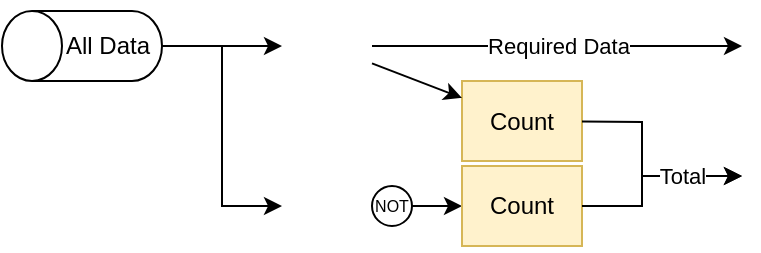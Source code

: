<mxfile version="15.5.8" type="device"><diagram id="yUeZxLBAgX1D_oVrXQqh" name="Page-1"><mxGraphModel dx="694" dy="341" grid="1" gridSize="10" guides="1" tooltips="1" connect="1" arrows="1" fold="1" page="1" pageScale="1" pageWidth="1100" pageHeight="850" math="0" shadow="0"><root><mxCell id="0"/><mxCell id="1" parent="0"/><mxCell id="aT1Xnu_K1ydFXAu260AQ-5" value="All Data" style="shape=cylinder3;whiteSpace=wrap;html=1;boundedLbl=1;backgroundOutline=1;size=15;direction=north;" parent="1" vertex="1"><mxGeometry x="100" y="287.5" width="80" height="35" as="geometry"/></mxCell><mxCell id="aT1Xnu_K1ydFXAu260AQ-6" value="NOT" style="ellipse;whiteSpace=wrap;html=1;aspect=fixed;fontSize=8;" parent="1" vertex="1"><mxGeometry x="285" y="375" width="20" height="20" as="geometry"/></mxCell><mxCell id="aT1Xnu_K1ydFXAu260AQ-8" value="" style="endArrow=classic;html=1;rounded=0;" parent="1" source="aT1Xnu_K1ydFXAu260AQ-5" target="aT1Xnu_K1ydFXAu260AQ-17" edge="1"><mxGeometry width="50" height="50" relative="1" as="geometry"><mxPoint x="380" y="390" as="sourcePoint"/><mxPoint x="260" y="305" as="targetPoint"/></mxGeometry></mxCell><mxCell id="aT1Xnu_K1ydFXAu260AQ-9" value="" style="endArrow=classic;html=1;rounded=0;" parent="1" source="aT1Xnu_K1ydFXAu260AQ-5" target="aT1Xnu_K1ydFXAu260AQ-21" edge="1"><mxGeometry width="50" height="50" relative="1" as="geometry"><mxPoint x="150" y="315" as="sourcePoint"/><mxPoint x="290" y="315" as="targetPoint"/><Array as="points"><mxPoint x="210" y="305"/><mxPoint x="210" y="385"/></Array></mxGeometry></mxCell><mxCell id="aT1Xnu_K1ydFXAu260AQ-13" value="" style="endArrow=classic;html=1;rounded=0;" parent="1" source="aT1Xnu_K1ydFXAu260AQ-6" edge="1"><mxGeometry width="50" height="50" relative="1" as="geometry"><mxPoint x="310" y="400" as="sourcePoint"/><mxPoint x="330" y="385" as="targetPoint"/></mxGeometry></mxCell><mxCell id="aT1Xnu_K1ydFXAu260AQ-14" value="Count" style="rounded=0;whiteSpace=wrap;html=1;fillColor=#fff2cc;strokeColor=#d6b656;" parent="1" vertex="1"><mxGeometry x="330" y="365" width="60" height="40" as="geometry"/></mxCell><mxCell id="aT1Xnu_K1ydFXAu260AQ-15" value="Count" style="rounded=0;whiteSpace=wrap;html=1;fillColor=#fff2cc;strokeColor=#d6b656;" parent="1" vertex="1"><mxGeometry x="330" y="322.5" width="60" height="40" as="geometry"/></mxCell><mxCell id="aT1Xnu_K1ydFXAu260AQ-16" value="" style="endArrow=classic;html=1;rounded=0;" parent="1" source="aT1Xnu_K1ydFXAu260AQ-17" target="aT1Xnu_K1ydFXAu260AQ-15" edge="1"><mxGeometry width="50" height="50" relative="1" as="geometry"><mxPoint x="305.0" y="305" as="sourcePoint"/><mxPoint x="460" y="315" as="targetPoint"/></mxGeometry></mxCell><mxCell id="aT1Xnu_K1ydFXAu260AQ-17" value="" style="shape=image;html=1;verticalAlign=top;verticalLabelPosition=bottom;labelBackgroundColor=#ffffff;imageAspect=0;aspect=fixed;image=https://cdn0.iconfinder.com/data/icons/small-n-flat/24/678118-filter-128.png;direction=north;" parent="1" vertex="1"><mxGeometry x="240" y="282.5" width="45" height="45" as="geometry"/></mxCell><mxCell id="aT1Xnu_K1ydFXAu260AQ-21" value="" style="shape=image;html=1;verticalAlign=top;verticalLabelPosition=bottom;labelBackgroundColor=#ffffff;imageAspect=0;aspect=fixed;image=https://cdn0.iconfinder.com/data/icons/small-n-flat/24/678118-filter-128.png;direction=north;" parent="1" vertex="1"><mxGeometry x="240" y="362.5" width="45" height="45" as="geometry"/></mxCell><mxCell id="Avcs0eK_NAxoewEgvJUI-1" value="Required Data" style="endArrow=classic;html=1;rounded=0;" edge="1" parent="1" source="aT1Xnu_K1ydFXAu260AQ-17"><mxGeometry width="50" height="50" relative="1" as="geometry"><mxPoint x="295" y="323.372" as="sourcePoint"/><mxPoint x="470" y="305" as="targetPoint"/></mxGeometry></mxCell><mxCell id="Avcs0eK_NAxoewEgvJUI-3" value="" style="endArrow=classic;html=1;rounded=0;" edge="1" parent="1" source="aT1Xnu_K1ydFXAu260AQ-15"><mxGeometry width="50" height="50" relative="1" as="geometry"><mxPoint x="295" y="323.654" as="sourcePoint"/><mxPoint x="470" y="370" as="targetPoint"/><Array as="points"><mxPoint x="420" y="343"/><mxPoint x="420" y="370"/></Array></mxGeometry></mxCell><mxCell id="Avcs0eK_NAxoewEgvJUI-4" value="Total" style="endArrow=classic;html=1;rounded=0;" edge="1" parent="1" source="aT1Xnu_K1ydFXAu260AQ-14"><mxGeometry x="0.368" width="50" height="50" relative="1" as="geometry"><mxPoint x="315" y="395" as="sourcePoint"/><mxPoint x="470" y="370" as="targetPoint"/><Array as="points"><mxPoint x="420" y="385"/><mxPoint x="420" y="370"/></Array><mxPoint as="offset"/></mxGeometry></mxCell></root></mxGraphModel></diagram></mxfile>